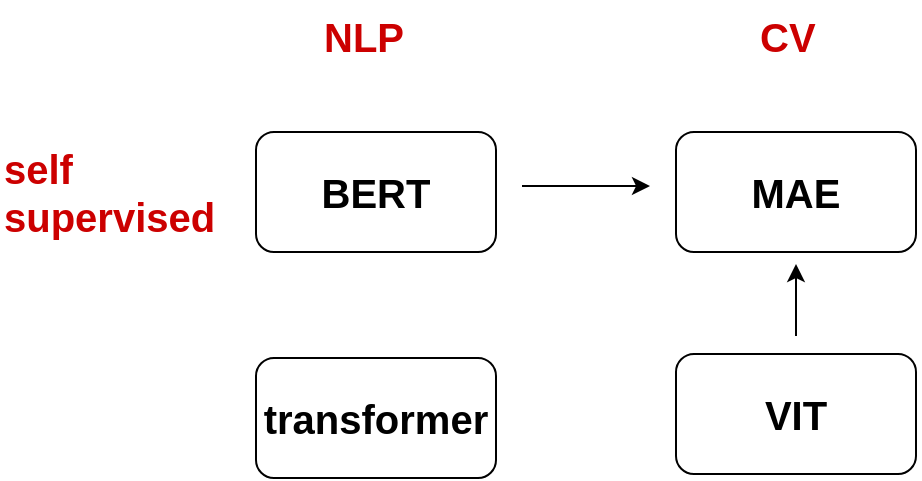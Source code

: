 <mxfile version="21.2.9" type="device">
  <diagram name="第 1 页" id="1lEflUVJVRUwZ7gAHlFU">
    <mxGraphModel dx="1434" dy="764" grid="0" gridSize="10" guides="1" tooltips="1" connect="1" arrows="1" fold="1" page="1" pageScale="1" pageWidth="827" pageHeight="1169" math="0" shadow="0">
      <root>
        <mxCell id="0" />
        <mxCell id="1" parent="0" />
        <mxCell id="Ci08aHSfL498KxSgVngD-1" value="&lt;font style=&quot;font-size: 20px;&quot;&gt;&lt;b&gt;transformer&lt;/b&gt;&lt;/font&gt;" style="rounded=1;whiteSpace=wrap;html=1;" vertex="1" parent="1">
          <mxGeometry x="168" y="384" width="120" height="60" as="geometry" />
        </mxCell>
        <mxCell id="Ci08aHSfL498KxSgVngD-2" value="&lt;font style=&quot;font-size: 20px;&quot;&gt;&lt;b&gt;BERT&lt;/b&gt;&lt;/font&gt;" style="rounded=1;whiteSpace=wrap;html=1;labelBackgroundColor=default;" vertex="1" parent="1">
          <mxGeometry x="168" y="271" width="120" height="60" as="geometry" />
        </mxCell>
        <mxCell id="Ci08aHSfL498KxSgVngD-3" value="&lt;b style=&quot;border-color: var(--border-color); font-family: Helvetica; font-size: 20px; font-style: normal; font-variant-ligatures: normal; font-variant-caps: normal; letter-spacing: normal; orphans: 2; text-align: center; text-indent: 0px; text-transform: none; widows: 2; word-spacing: 0px; -webkit-text-stroke-width: 0px; text-decoration-thickness: initial; text-decoration-style: initial; text-decoration-color: initial;&quot;&gt;NLP&lt;/b&gt;" style="text;whiteSpace=wrap;html=1;labelBackgroundColor=none;fontColor=#CC0000;" vertex="1" parent="1">
          <mxGeometry x="200" y="205" width="82" height="46" as="geometry" />
        </mxCell>
        <mxCell id="Ci08aHSfL498KxSgVngD-4" value="&lt;b style=&quot;border-color: var(--border-color); font-family: Helvetica; font-size: 20px; font-style: normal; font-variant-ligatures: normal; font-variant-caps: normal; letter-spacing: normal; orphans: 2; text-align: center; text-indent: 0px; text-transform: none; widows: 2; word-spacing: 0px; -webkit-text-stroke-width: 0px; text-decoration-thickness: initial; text-decoration-style: initial; text-decoration-color: initial;&quot;&gt;CV&lt;/b&gt;" style="text;whiteSpace=wrap;html=1;labelBackgroundColor=none;fontColor=#CC0000;" vertex="1" parent="1">
          <mxGeometry x="418" y="205" width="82" height="46" as="geometry" />
        </mxCell>
        <mxCell id="Ci08aHSfL498KxSgVngD-5" value="&lt;font style=&quot;font-size: 20px;&quot;&gt;&lt;b&gt;MAE&lt;/b&gt;&lt;/font&gt;" style="rounded=1;whiteSpace=wrap;html=1;labelBackgroundColor=none;" vertex="1" parent="1">
          <mxGeometry x="378" y="271" width="120" height="60" as="geometry" />
        </mxCell>
        <mxCell id="Ci08aHSfL498KxSgVngD-6" value="&lt;font style=&quot;font-size: 20px;&quot;&gt;&lt;b&gt;VIT&lt;/b&gt;&lt;/font&gt;" style="rounded=1;whiteSpace=wrap;html=1;" vertex="1" parent="1">
          <mxGeometry x="378" y="382" width="120" height="60" as="geometry" />
        </mxCell>
        <mxCell id="Ci08aHSfL498KxSgVngD-7" value="&lt;b style=&quot;border-color: var(--border-color); font-family: Helvetica; font-size: 20px; font-style: normal; font-variant-ligatures: normal; font-variant-caps: normal; letter-spacing: normal; orphans: 2; text-align: center; text-indent: 0px; text-transform: none; widows: 2; word-spacing: 0px; -webkit-text-stroke-width: 0px; text-decoration-thickness: initial; text-decoration-style: initial; text-decoration-color: initial;&quot;&gt;self&lt;br&gt;supervised&lt;br&gt;&lt;/b&gt;" style="text;whiteSpace=wrap;html=1;labelBackgroundColor=none;fontColor=#CC0000;" vertex="1" parent="1">
          <mxGeometry x="40" y="271" width="150" height="46" as="geometry" />
        </mxCell>
        <mxCell id="Ci08aHSfL498KxSgVngD-8" value="" style="endArrow=classic;html=1;rounded=0;" edge="1" parent="1">
          <mxGeometry width="50" height="50" relative="1" as="geometry">
            <mxPoint x="301" y="298" as="sourcePoint" />
            <mxPoint x="365" y="298" as="targetPoint" />
          </mxGeometry>
        </mxCell>
        <mxCell id="Ci08aHSfL498KxSgVngD-9" value="" style="endArrow=classic;html=1;rounded=0;" edge="1" parent="1">
          <mxGeometry width="50" height="50" relative="1" as="geometry">
            <mxPoint x="438" y="373" as="sourcePoint" />
            <mxPoint x="438" y="337" as="targetPoint" />
          </mxGeometry>
        </mxCell>
      </root>
    </mxGraphModel>
  </diagram>
</mxfile>
